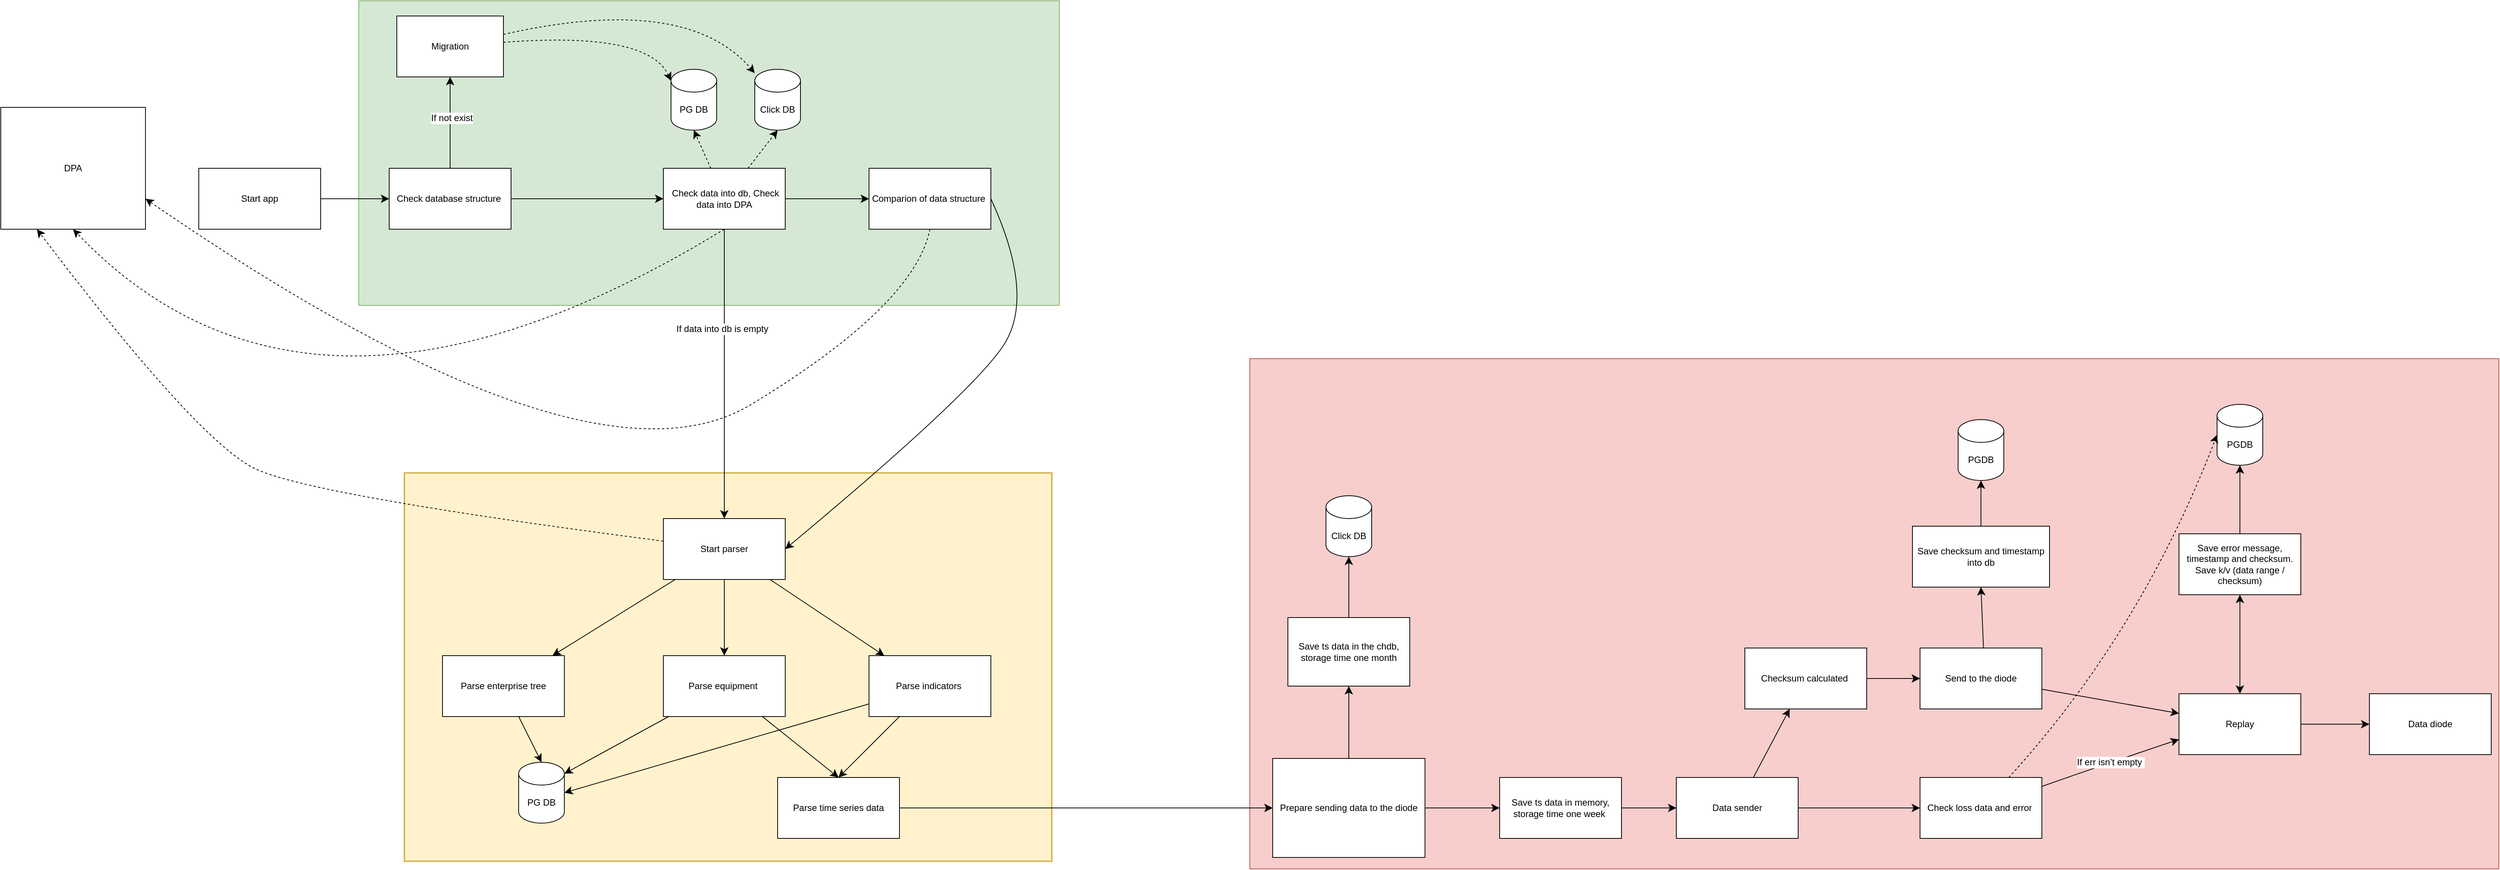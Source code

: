 <mxfile version="28.0.7">
  <diagram name="Страница — 1" id="yB6ljmjd0vUWjxGRCy32">
    <mxGraphModel dx="2287" dy="2083" grid="1" gridSize="10" guides="1" tooltips="1" connect="1" arrows="1" fold="1" page="1" pageScale="1" pageWidth="827" pageHeight="1169" math="0" shadow="0">
      <root>
        <mxCell id="0" />
        <mxCell id="1" parent="0" />
        <mxCell id="tqtLIenuNLQmVrtVS35K-83" value="" style="rounded=0;whiteSpace=wrap;html=1;fillColor=#d5e8d4;strokeColor=#82b366;" vertex="1" parent="1">
          <mxGeometry x="490" y="20" width="920" height="400" as="geometry" />
        </mxCell>
        <mxCell id="tqtLIenuNLQmVrtVS35K-82" value="" style="rounded=0;whiteSpace=wrap;html=1;fillColor=#f8cecc;strokeColor=#b85450;" vertex="1" parent="1">
          <mxGeometry x="1660" y="490" width="1640" height="670" as="geometry" />
        </mxCell>
        <mxCell id="tqtLIenuNLQmVrtVS35K-35" value="" style="rounded=0;whiteSpace=wrap;html=1;fillColor=#fff2cc;strokeWidth=2;strokeColor=#d6b656;" vertex="1" parent="1">
          <mxGeometry x="550" y="640" width="850" height="510" as="geometry" />
        </mxCell>
        <mxCell id="1tEoKAisDk6B2TqbbuxF-1" value="DPA" style="rounded=0;whiteSpace=wrap;html=1;rotation=0;direction=west;" parent="1" vertex="1">
          <mxGeometry x="20" y="160" width="190" height="160" as="geometry" />
        </mxCell>
        <mxCell id="tqtLIenuNLQmVrtVS35K-1" style="edgeStyle=none;curved=1;rounded=0;orthogonalLoop=1;jettySize=auto;html=1;fontSize=12;startSize=8;endSize=8;" edge="1" parent="1" source="1tEoKAisDk6B2TqbbuxF-3" target="tqtLIenuNLQmVrtVS35K-2">
          <mxGeometry relative="1" as="geometry">
            <mxPoint x="560" y="120" as="targetPoint" />
          </mxGeometry>
        </mxCell>
        <mxCell id="1tEoKAisDk6B2TqbbuxF-3" value="Start app" style="rounded=0;whiteSpace=wrap;html=1;" parent="1" vertex="1">
          <mxGeometry x="280" y="240" width="160" height="80" as="geometry" />
        </mxCell>
        <mxCell id="tqtLIenuNLQmVrtVS35K-3" style="edgeStyle=none;curved=1;rounded=0;orthogonalLoop=1;jettySize=auto;html=1;fontSize=12;startSize=8;endSize=8;" edge="1" parent="1" source="tqtLIenuNLQmVrtVS35K-2" target="tqtLIenuNLQmVrtVS35K-4">
          <mxGeometry relative="1" as="geometry">
            <mxPoint x="760" y="90" as="targetPoint" />
          </mxGeometry>
        </mxCell>
        <mxCell id="tqtLIenuNLQmVrtVS35K-5" value="If not exist" style="edgeLabel;html=1;align=center;verticalAlign=middle;resizable=0;points=[];fontSize=12;" vertex="1" connectable="0" parent="tqtLIenuNLQmVrtVS35K-3">
          <mxGeometry x="0.111" y="-2" relative="1" as="geometry">
            <mxPoint as="offset" />
          </mxGeometry>
        </mxCell>
        <mxCell id="tqtLIenuNLQmVrtVS35K-6" style="edgeStyle=none;curved=1;rounded=0;orthogonalLoop=1;jettySize=auto;html=1;fontSize=12;startSize=8;endSize=8;" edge="1" parent="1" source="tqtLIenuNLQmVrtVS35K-2" target="tqtLIenuNLQmVrtVS35K-7">
          <mxGeometry relative="1" as="geometry">
            <mxPoint x="740" y="420" as="targetPoint" />
          </mxGeometry>
        </mxCell>
        <mxCell id="tqtLIenuNLQmVrtVS35K-2" value="Check database structure&amp;nbsp;" style="rounded=0;whiteSpace=wrap;html=1;" vertex="1" parent="1">
          <mxGeometry x="530" y="240" width="160" height="80" as="geometry" />
        </mxCell>
        <mxCell id="tqtLIenuNLQmVrtVS35K-17" style="edgeStyle=none;curved=1;rounded=0;orthogonalLoop=1;jettySize=auto;html=1;fontSize=12;startSize=8;endSize=8;dashed=1;" edge="1" parent="1" source="tqtLIenuNLQmVrtVS35K-4" target="tqtLIenuNLQmVrtVS35K-13">
          <mxGeometry relative="1" as="geometry">
            <Array as="points">
              <mxPoint x="920" y="10" />
            </Array>
          </mxGeometry>
        </mxCell>
        <mxCell id="tqtLIenuNLQmVrtVS35K-4" value="&amp;nbsp;Migration&amp;nbsp;" style="rounded=0;whiteSpace=wrap;html=1;" vertex="1" parent="1">
          <mxGeometry x="540" y="40" width="140" height="80" as="geometry" />
        </mxCell>
        <mxCell id="tqtLIenuNLQmVrtVS35K-18" style="edgeStyle=none;curved=1;rounded=0;orthogonalLoop=1;jettySize=auto;html=1;fontSize=12;startSize=8;endSize=8;" edge="1" parent="1" source="tqtLIenuNLQmVrtVS35K-7" target="tqtLIenuNLQmVrtVS35K-19">
          <mxGeometry relative="1" as="geometry">
            <mxPoint x="1280" y="280" as="targetPoint" />
            <Array as="points" />
          </mxGeometry>
        </mxCell>
        <mxCell id="tqtLIenuNLQmVrtVS35K-20" value="If data into db is empty" style="edgeLabel;html=1;align=center;verticalAlign=middle;resizable=0;points=[];fontSize=12;" vertex="1" connectable="0" parent="tqtLIenuNLQmVrtVS35K-18">
          <mxGeometry x="-0.311" y="-3" relative="1" as="geometry">
            <mxPoint as="offset" />
          </mxGeometry>
        </mxCell>
        <mxCell id="tqtLIenuNLQmVrtVS35K-22" style="edgeStyle=none;curved=1;rounded=0;orthogonalLoop=1;jettySize=auto;html=1;fontSize=12;startSize=8;endSize=8;" edge="1" parent="1" source="tqtLIenuNLQmVrtVS35K-7" target="tqtLIenuNLQmVrtVS35K-23">
          <mxGeometry relative="1" as="geometry">
            <mxPoint x="1240" y="280" as="targetPoint" />
          </mxGeometry>
        </mxCell>
        <mxCell id="tqtLIenuNLQmVrtVS35K-7" value="&amp;nbsp;Check data into db, Check data into DPA" style="rounded=0;whiteSpace=wrap;html=1;" vertex="1" parent="1">
          <mxGeometry x="890" y="240" width="160" height="80" as="geometry" />
        </mxCell>
        <mxCell id="tqtLIenuNLQmVrtVS35K-10" style="edgeStyle=none;curved=1;rounded=0;orthogonalLoop=1;jettySize=auto;html=1;entryX=0.5;entryY=0;entryDx=0;entryDy=0;fontSize=12;startSize=8;endSize=8;dashed=1;exitX=0.5;exitY=1;exitDx=0;exitDy=0;" edge="1" parent="1" source="tqtLIenuNLQmVrtVS35K-7" target="1tEoKAisDk6B2TqbbuxF-1">
          <mxGeometry relative="1" as="geometry">
            <Array as="points">
              <mxPoint x="430" y="650" />
            </Array>
          </mxGeometry>
        </mxCell>
        <mxCell id="tqtLIenuNLQmVrtVS35K-12" value="PG DB" style="shape=cylinder3;whiteSpace=wrap;html=1;boundedLbl=1;backgroundOutline=1;size=15;" vertex="1" parent="1">
          <mxGeometry x="900" y="110" width="60" height="80" as="geometry" />
        </mxCell>
        <mxCell id="tqtLIenuNLQmVrtVS35K-13" value="Click DB" style="shape=cylinder3;whiteSpace=wrap;html=1;boundedLbl=1;backgroundOutline=1;size=15;" vertex="1" parent="1">
          <mxGeometry x="1010" y="110" width="60" height="80" as="geometry" />
        </mxCell>
        <mxCell id="tqtLIenuNLQmVrtVS35K-14" style="edgeStyle=none;curved=1;rounded=0;orthogonalLoop=1;jettySize=auto;html=1;entryX=0.5;entryY=1;entryDx=0;entryDy=0;entryPerimeter=0;fontSize=12;startSize=8;endSize=8;dashed=1;" edge="1" parent="1" source="tqtLIenuNLQmVrtVS35K-7" target="tqtLIenuNLQmVrtVS35K-12">
          <mxGeometry relative="1" as="geometry" />
        </mxCell>
        <mxCell id="tqtLIenuNLQmVrtVS35K-15" style="edgeStyle=none;curved=1;rounded=0;orthogonalLoop=1;jettySize=auto;html=1;entryX=0.5;entryY=1;entryDx=0;entryDy=0;entryPerimeter=0;fontSize=12;startSize=8;endSize=8;dashed=1;" edge="1" parent="1" source="tqtLIenuNLQmVrtVS35K-7" target="tqtLIenuNLQmVrtVS35K-13">
          <mxGeometry relative="1" as="geometry" />
        </mxCell>
        <mxCell id="tqtLIenuNLQmVrtVS35K-16" style="edgeStyle=none;curved=1;rounded=0;orthogonalLoop=1;jettySize=auto;html=1;entryX=0;entryY=0;entryDx=0;entryDy=15;entryPerimeter=0;fontSize=12;startSize=8;endSize=8;dashed=1;" edge="1" parent="1" source="tqtLIenuNLQmVrtVS35K-4" target="tqtLIenuNLQmVrtVS35K-12">
          <mxGeometry relative="1" as="geometry">
            <Array as="points">
              <mxPoint x="870" y="60" />
            </Array>
          </mxGeometry>
        </mxCell>
        <mxCell id="tqtLIenuNLQmVrtVS35K-21" style="edgeStyle=none;curved=1;rounded=0;orthogonalLoop=1;jettySize=auto;html=1;entryX=0.75;entryY=0;entryDx=0;entryDy=0;fontSize=12;startSize=8;endSize=8;dashed=1;" edge="1" parent="1" source="tqtLIenuNLQmVrtVS35K-19" target="1tEoKAisDk6B2TqbbuxF-1">
          <mxGeometry relative="1" as="geometry">
            <Array as="points">
              <mxPoint x="430" y="670" />
              <mxPoint x="280" y="600" />
            </Array>
          </mxGeometry>
        </mxCell>
        <mxCell id="tqtLIenuNLQmVrtVS35K-26" style="edgeStyle=none;curved=1;rounded=0;orthogonalLoop=1;jettySize=auto;html=1;fontSize=12;startSize=8;endSize=8;" edge="1" parent="1" source="tqtLIenuNLQmVrtVS35K-19" target="tqtLIenuNLQmVrtVS35K-27">
          <mxGeometry relative="1" as="geometry">
            <mxPoint x="810" y="930.0" as="targetPoint" />
          </mxGeometry>
        </mxCell>
        <mxCell id="tqtLIenuNLQmVrtVS35K-28" style="edgeStyle=none;curved=1;rounded=0;orthogonalLoop=1;jettySize=auto;html=1;fontSize=12;startSize=8;endSize=8;" edge="1" parent="1" source="tqtLIenuNLQmVrtVS35K-19" target="tqtLIenuNLQmVrtVS35K-29">
          <mxGeometry relative="1" as="geometry">
            <mxPoint x="970.0" y="900.0" as="targetPoint" />
          </mxGeometry>
        </mxCell>
        <mxCell id="tqtLIenuNLQmVrtVS35K-30" style="edgeStyle=none;curved=1;rounded=0;orthogonalLoop=1;jettySize=auto;html=1;fontSize=12;startSize=8;endSize=8;" edge="1" parent="1" source="tqtLIenuNLQmVrtVS35K-19" target="tqtLIenuNLQmVrtVS35K-31">
          <mxGeometry relative="1" as="geometry">
            <mxPoint x="1200.0" y="900.0" as="targetPoint" />
          </mxGeometry>
        </mxCell>
        <mxCell id="tqtLIenuNLQmVrtVS35K-19" value="Start parser" style="rounded=0;whiteSpace=wrap;html=1;" vertex="1" parent="1">
          <mxGeometry x="890" y="700" width="160" height="80" as="geometry" />
        </mxCell>
        <mxCell id="tqtLIenuNLQmVrtVS35K-24" style="edgeStyle=none;curved=1;rounded=0;orthogonalLoop=1;jettySize=auto;html=1;entryX=0;entryY=0.25;entryDx=0;entryDy=0;fontSize=12;startSize=8;endSize=8;dashed=1;exitX=0.5;exitY=1;exitDx=0;exitDy=0;" edge="1" parent="1" source="tqtLIenuNLQmVrtVS35K-23" target="1tEoKAisDk6B2TqbbuxF-1">
          <mxGeometry relative="1" as="geometry">
            <mxPoint x="1241" y="320" as="sourcePoint" />
            <mxPoint x="76.0" y="350" as="targetPoint" />
            <Array as="points">
              <mxPoint x="1220" y="420" />
              <mxPoint x="791" y="680" />
            </Array>
          </mxGeometry>
        </mxCell>
        <mxCell id="tqtLIenuNLQmVrtVS35K-25" style="edgeStyle=none;curved=1;rounded=0;orthogonalLoop=1;jettySize=auto;html=1;entryX=1;entryY=0.5;entryDx=0;entryDy=0;fontSize=12;startSize=8;endSize=8;exitX=1;exitY=0.5;exitDx=0;exitDy=0;" edge="1" parent="1" source="tqtLIenuNLQmVrtVS35K-23" target="tqtLIenuNLQmVrtVS35K-19">
          <mxGeometry relative="1" as="geometry">
            <Array as="points">
              <mxPoint x="1380" y="410" />
              <mxPoint x="1290" y="540" />
            </Array>
          </mxGeometry>
        </mxCell>
        <mxCell id="tqtLIenuNLQmVrtVS35K-23" value="Compa&lt;span style=&quot;white-space: pre;&quot;&gt;rion of data structure &lt;/span&gt;" style="rounded=0;whiteSpace=wrap;html=1;" vertex="1" parent="1">
          <mxGeometry x="1160" y="240" width="160" height="80" as="geometry" />
        </mxCell>
        <mxCell id="tqtLIenuNLQmVrtVS35K-27" value="Parse enterprise tree" style="rounded=0;whiteSpace=wrap;html=1;" vertex="1" parent="1">
          <mxGeometry x="600" y="880.0" width="160" height="80" as="geometry" />
        </mxCell>
        <mxCell id="tqtLIenuNLQmVrtVS35K-33" style="edgeStyle=none;curved=1;rounded=0;orthogonalLoop=1;jettySize=auto;html=1;fontSize=12;startSize=8;endSize=8;entryX=0.5;entryY=0;entryDx=0;entryDy=0;" edge="1" parent="1" source="tqtLIenuNLQmVrtVS35K-29" target="tqtLIenuNLQmVrtVS35K-32">
          <mxGeometry relative="1" as="geometry">
            <mxPoint x="1070" y="1030" as="targetPoint" />
          </mxGeometry>
        </mxCell>
        <mxCell id="tqtLIenuNLQmVrtVS35K-29" value="Parse equipment&amp;nbsp;" style="rounded=0;whiteSpace=wrap;html=1;" vertex="1" parent="1">
          <mxGeometry x="890.0" y="880.0" width="160" height="80" as="geometry" />
        </mxCell>
        <mxCell id="tqtLIenuNLQmVrtVS35K-34" style="edgeStyle=none;curved=1;rounded=0;orthogonalLoop=1;jettySize=auto;html=1;fontSize=12;startSize=8;endSize=8;entryX=0.5;entryY=0;entryDx=0;entryDy=0;" edge="1" parent="1" source="tqtLIenuNLQmVrtVS35K-31" target="tqtLIenuNLQmVrtVS35K-32">
          <mxGeometry relative="1" as="geometry">
            <Array as="points" />
          </mxGeometry>
        </mxCell>
        <mxCell id="tqtLIenuNLQmVrtVS35K-31" value="Parse indicators&amp;nbsp;" style="rounded=0;whiteSpace=wrap;html=1;" vertex="1" parent="1">
          <mxGeometry x="1160.0" y="880.0" width="160" height="80" as="geometry" />
        </mxCell>
        <mxCell id="tqtLIenuNLQmVrtVS35K-41" style="edgeStyle=none;curved=1;rounded=0;orthogonalLoop=1;jettySize=auto;html=1;fontSize=12;startSize=8;endSize=8;" edge="1" parent="1" source="tqtLIenuNLQmVrtVS35K-32" target="tqtLIenuNLQmVrtVS35K-42">
          <mxGeometry relative="1" as="geometry">
            <mxPoint x="1750" y="750" as="targetPoint" />
          </mxGeometry>
        </mxCell>
        <mxCell id="tqtLIenuNLQmVrtVS35K-32" value="Parse time series data" style="rounded=0;whiteSpace=wrap;html=1;" vertex="1" parent="1">
          <mxGeometry x="1040" y="1040" width="160" height="80" as="geometry" />
        </mxCell>
        <mxCell id="tqtLIenuNLQmVrtVS35K-36" value="PG DB" style="shape=cylinder3;whiteSpace=wrap;html=1;boundedLbl=1;backgroundOutline=1;size=15;direction=east;" vertex="1" parent="1">
          <mxGeometry x="700" y="1020" width="60" height="80" as="geometry" />
        </mxCell>
        <mxCell id="tqtLIenuNLQmVrtVS35K-37" style="edgeStyle=none;curved=1;rounded=0;orthogonalLoop=1;jettySize=auto;html=1;entryX=0.5;entryY=0;entryDx=0;entryDy=0;entryPerimeter=0;fontSize=12;startSize=8;endSize=8;" edge="1" parent="1" source="tqtLIenuNLQmVrtVS35K-27" target="tqtLIenuNLQmVrtVS35K-36">
          <mxGeometry relative="1" as="geometry" />
        </mxCell>
        <mxCell id="tqtLIenuNLQmVrtVS35K-39" style="edgeStyle=none;curved=1;rounded=0;orthogonalLoop=1;jettySize=auto;html=1;entryX=1;entryY=0;entryDx=0;entryDy=15;entryPerimeter=0;fontSize=12;startSize=8;endSize=8;" edge="1" parent="1" source="tqtLIenuNLQmVrtVS35K-29" target="tqtLIenuNLQmVrtVS35K-36">
          <mxGeometry relative="1" as="geometry" />
        </mxCell>
        <mxCell id="tqtLIenuNLQmVrtVS35K-40" style="edgeStyle=none;curved=1;rounded=0;orthogonalLoop=1;jettySize=auto;html=1;entryX=1;entryY=0.5;entryDx=0;entryDy=0;entryPerimeter=0;fontSize=12;startSize=8;endSize=8;" edge="1" parent="1" source="tqtLIenuNLQmVrtVS35K-31" target="tqtLIenuNLQmVrtVS35K-36">
          <mxGeometry relative="1" as="geometry" />
        </mxCell>
        <mxCell id="tqtLIenuNLQmVrtVS35K-43" style="edgeStyle=none;curved=1;rounded=0;orthogonalLoop=1;jettySize=auto;html=1;fontSize=12;startSize=8;endSize=8;" edge="1" parent="1" source="tqtLIenuNLQmVrtVS35K-42" target="tqtLIenuNLQmVrtVS35K-44">
          <mxGeometry relative="1" as="geometry">
            <mxPoint x="1920" y="880" as="targetPoint" />
          </mxGeometry>
        </mxCell>
        <mxCell id="tqtLIenuNLQmVrtVS35K-47" style="edgeStyle=none;curved=1;rounded=0;orthogonalLoop=1;jettySize=auto;html=1;fontSize=12;startSize=8;endSize=8;" edge="1" parent="1" source="tqtLIenuNLQmVrtVS35K-42" target="tqtLIenuNLQmVrtVS35K-48">
          <mxGeometry relative="1" as="geometry">
            <mxPoint x="2070" y="900.0" as="targetPoint" />
          </mxGeometry>
        </mxCell>
        <mxCell id="tqtLIenuNLQmVrtVS35K-42" value="Prepare sending data to the diode" style="rounded=0;whiteSpace=wrap;html=1;" vertex="1" parent="1">
          <mxGeometry x="1690" y="1015" width="200" height="130" as="geometry" />
        </mxCell>
        <mxCell id="tqtLIenuNLQmVrtVS35K-44" value="Save ts data in the chdb, storage time one month" style="rounded=0;whiteSpace=wrap;html=1;" vertex="1" parent="1">
          <mxGeometry x="1710" y="830" width="160" height="90" as="geometry" />
        </mxCell>
        <mxCell id="tqtLIenuNLQmVrtVS35K-45" value="Click DB" style="shape=cylinder3;whiteSpace=wrap;html=1;boundedLbl=1;backgroundOutline=1;size=15;" vertex="1" parent="1">
          <mxGeometry x="1760" y="670" width="60" height="80" as="geometry" />
        </mxCell>
        <mxCell id="tqtLIenuNLQmVrtVS35K-46" style="edgeStyle=none;curved=1;rounded=0;orthogonalLoop=1;jettySize=auto;html=1;entryX=0.5;entryY=1;entryDx=0;entryDy=0;entryPerimeter=0;fontSize=12;startSize=8;endSize=8;" edge="1" parent="1" source="tqtLIenuNLQmVrtVS35K-44" target="tqtLIenuNLQmVrtVS35K-45">
          <mxGeometry relative="1" as="geometry" />
        </mxCell>
        <mxCell id="tqtLIenuNLQmVrtVS35K-49" style="edgeStyle=none;curved=1;rounded=0;orthogonalLoop=1;jettySize=auto;html=1;fontSize=12;startSize=8;endSize=8;" edge="1" parent="1" source="tqtLIenuNLQmVrtVS35K-48" target="tqtLIenuNLQmVrtVS35K-50">
          <mxGeometry relative="1" as="geometry">
            <mxPoint x="2300.0" y="1080" as="targetPoint" />
          </mxGeometry>
        </mxCell>
        <mxCell id="tqtLIenuNLQmVrtVS35K-48" value="Save ts data in memory, storage time one week&amp;nbsp;" style="rounded=0;whiteSpace=wrap;html=1;" vertex="1" parent="1">
          <mxGeometry x="1988" y="1040.0" width="160" height="80" as="geometry" />
        </mxCell>
        <mxCell id="tqtLIenuNLQmVrtVS35K-54" style="edgeStyle=none;curved=1;rounded=0;orthogonalLoop=1;jettySize=auto;html=1;fontSize=12;startSize=8;endSize=8;" edge="1" parent="1" source="tqtLIenuNLQmVrtVS35K-50" target="tqtLIenuNLQmVrtVS35K-55">
          <mxGeometry relative="1" as="geometry">
            <mxPoint x="2570.0" y="1080" as="targetPoint" />
          </mxGeometry>
        </mxCell>
        <mxCell id="tqtLIenuNLQmVrtVS35K-77" style="edgeStyle=none;curved=1;rounded=0;orthogonalLoop=1;jettySize=auto;html=1;fontSize=12;startSize=8;endSize=8;" edge="1" parent="1" source="tqtLIenuNLQmVrtVS35K-50" target="tqtLIenuNLQmVrtVS35K-78">
          <mxGeometry relative="1" as="geometry">
            <mxPoint x="2550" y="1080" as="targetPoint" />
          </mxGeometry>
        </mxCell>
        <mxCell id="tqtLIenuNLQmVrtVS35K-50" value="Data sender" style="rounded=0;whiteSpace=wrap;html=1;" vertex="1" parent="1">
          <mxGeometry x="2220.0" y="1040" width="160" height="80" as="geometry" />
        </mxCell>
        <mxCell id="tqtLIenuNLQmVrtVS35K-56" style="edgeStyle=none;curved=1;rounded=0;orthogonalLoop=1;jettySize=auto;html=1;fontSize=12;startSize=8;endSize=8;" edge="1" parent="1" source="tqtLIenuNLQmVrtVS35K-55" target="tqtLIenuNLQmVrtVS35K-57">
          <mxGeometry relative="1" as="geometry">
            <mxPoint x="2800.0" y="1080" as="targetPoint" />
          </mxGeometry>
        </mxCell>
        <mxCell id="tqtLIenuNLQmVrtVS35K-55" value="Checksum calculated&amp;nbsp;" style="rounded=0;whiteSpace=wrap;html=1;" vertex="1" parent="1">
          <mxGeometry x="2310.0" y="870" width="160" height="80" as="geometry" />
        </mxCell>
        <mxCell id="tqtLIenuNLQmVrtVS35K-62" style="edgeStyle=none;curved=1;rounded=0;orthogonalLoop=1;jettySize=auto;html=1;fontSize=12;startSize=8;endSize=8;" edge="1" parent="1" source="tqtLIenuNLQmVrtVS35K-57" target="tqtLIenuNLQmVrtVS35K-63">
          <mxGeometry relative="1" as="geometry">
            <mxPoint x="3040" y="1080" as="targetPoint" />
          </mxGeometry>
        </mxCell>
        <mxCell id="tqtLIenuNLQmVrtVS35K-76" style="edgeStyle=none;curved=1;rounded=0;orthogonalLoop=1;jettySize=auto;html=1;entryX=0.5;entryY=1;entryDx=0;entryDy=0;fontSize=12;startSize=8;endSize=8;" edge="1" parent="1" target="tqtLIenuNLQmVrtVS35K-59">
          <mxGeometry relative="1" as="geometry">
            <mxPoint x="2623.333" y="870" as="sourcePoint" />
          </mxGeometry>
        </mxCell>
        <mxCell id="tqtLIenuNLQmVrtVS35K-57" value="Send to the diode" style="rounded=0;whiteSpace=wrap;html=1;" vertex="1" parent="1">
          <mxGeometry x="2540.0" y="870" width="160" height="80" as="geometry" />
        </mxCell>
        <mxCell id="tqtLIenuNLQmVrtVS35K-60" style="edgeStyle=none;curved=1;rounded=0;orthogonalLoop=1;jettySize=auto;html=1;fontSize=12;startSize=8;endSize=8;" edge="1" parent="1" source="tqtLIenuNLQmVrtVS35K-59" target="tqtLIenuNLQmVrtVS35K-61">
          <mxGeometry relative="1" as="geometry">
            <mxPoint x="2800.0" y="720" as="targetPoint" />
          </mxGeometry>
        </mxCell>
        <mxCell id="tqtLIenuNLQmVrtVS35K-59" value="Save checksum and timestamp into db" style="rounded=0;whiteSpace=wrap;html=1;" vertex="1" parent="1">
          <mxGeometry x="2530" y="710" width="180" height="80" as="geometry" />
        </mxCell>
        <mxCell id="tqtLIenuNLQmVrtVS35K-61" value="PGDB" style="shape=cylinder3;whiteSpace=wrap;html=1;boundedLbl=1;backgroundOutline=1;size=15;" vertex="1" parent="1">
          <mxGeometry x="2590.0" y="570" width="60" height="80" as="geometry" />
        </mxCell>
        <mxCell id="tqtLIenuNLQmVrtVS35K-64" style="edgeStyle=none;curved=1;rounded=0;orthogonalLoop=1;jettySize=auto;html=1;fontSize=12;startSize=8;endSize=8;entryX=0.5;entryY=1;entryDx=0;entryDy=0;startArrow=classic;startFill=1;" edge="1" parent="1" source="tqtLIenuNLQmVrtVS35K-63" target="tqtLIenuNLQmVrtVS35K-65">
          <mxGeometry relative="1" as="geometry">
            <mxPoint x="3040" y="960" as="targetPoint" />
          </mxGeometry>
        </mxCell>
        <mxCell id="tqtLIenuNLQmVrtVS35K-68" style="edgeStyle=none;curved=1;rounded=0;orthogonalLoop=1;jettySize=auto;html=1;fontSize=12;startSize=8;endSize=8;" edge="1" parent="1" source="tqtLIenuNLQmVrtVS35K-63" target="tqtLIenuNLQmVrtVS35K-69">
          <mxGeometry relative="1" as="geometry">
            <mxPoint x="3360" y="1080" as="targetPoint" />
          </mxGeometry>
        </mxCell>
        <mxCell id="tqtLIenuNLQmVrtVS35K-63" value="Replay" style="rounded=0;whiteSpace=wrap;html=1;" vertex="1" parent="1">
          <mxGeometry x="2880" y="930" width="160" height="80" as="geometry" />
        </mxCell>
        <mxCell id="tqtLIenuNLQmVrtVS35K-66" style="edgeStyle=none;curved=1;rounded=0;orthogonalLoop=1;jettySize=auto;html=1;fontSize=12;startSize=8;endSize=8;entryX=0.5;entryY=1;entryDx=0;entryDy=0;entryPerimeter=0;" edge="1" parent="1" source="tqtLIenuNLQmVrtVS35K-65" target="tqtLIenuNLQmVrtVS35K-80">
          <mxGeometry relative="1" as="geometry">
            <mxPoint x="2948.889" y="660" as="targetPoint" />
          </mxGeometry>
        </mxCell>
        <mxCell id="tqtLIenuNLQmVrtVS35K-65" value="Save error message, timestamp and checksum. Save k/v (data range / checksum)" style="rounded=0;whiteSpace=wrap;html=1;" vertex="1" parent="1">
          <mxGeometry x="2880" y="720" width="160" height="80" as="geometry" />
        </mxCell>
        <mxCell id="tqtLIenuNLQmVrtVS35K-69" value="Data diode" style="rounded=0;whiteSpace=wrap;html=1;" vertex="1" parent="1">
          <mxGeometry x="3130" y="930" width="160" height="80" as="geometry" />
        </mxCell>
        <mxCell id="tqtLIenuNLQmVrtVS35K-79" value="If err isn’t empty&amp;nbsp;" style="edgeStyle=none;curved=1;rounded=0;orthogonalLoop=1;jettySize=auto;html=1;entryX=0;entryY=0.75;entryDx=0;entryDy=0;fontSize=12;startSize=8;endSize=8;" edge="1" parent="1" source="tqtLIenuNLQmVrtVS35K-78" target="tqtLIenuNLQmVrtVS35K-63">
          <mxGeometry relative="1" as="geometry">
            <Array as="points">
              <mxPoint x="2790" y="1020" />
            </Array>
          </mxGeometry>
        </mxCell>
        <mxCell id="tqtLIenuNLQmVrtVS35K-78" value="Check loss data and error&amp;nbsp;" style="rounded=0;whiteSpace=wrap;html=1;" vertex="1" parent="1">
          <mxGeometry x="2540" y="1040" width="160" height="80" as="geometry" />
        </mxCell>
        <mxCell id="tqtLIenuNLQmVrtVS35K-80" value="PGDB" style="shape=cylinder3;whiteSpace=wrap;html=1;boundedLbl=1;backgroundOutline=1;size=15;" vertex="1" parent="1">
          <mxGeometry x="2930" y="550" width="60" height="80" as="geometry" />
        </mxCell>
        <mxCell id="tqtLIenuNLQmVrtVS35K-81" style="edgeStyle=none;curved=1;rounded=0;orthogonalLoop=1;jettySize=auto;html=1;entryX=0;entryY=0.5;entryDx=0;entryDy=0;entryPerimeter=0;fontSize=12;startSize=8;endSize=8;dashed=1;" edge="1" parent="1" source="tqtLIenuNLQmVrtVS35K-78" target="tqtLIenuNLQmVrtVS35K-80">
          <mxGeometry relative="1" as="geometry">
            <Array as="points">
              <mxPoint x="2830" y="850" />
            </Array>
          </mxGeometry>
        </mxCell>
      </root>
    </mxGraphModel>
  </diagram>
</mxfile>
